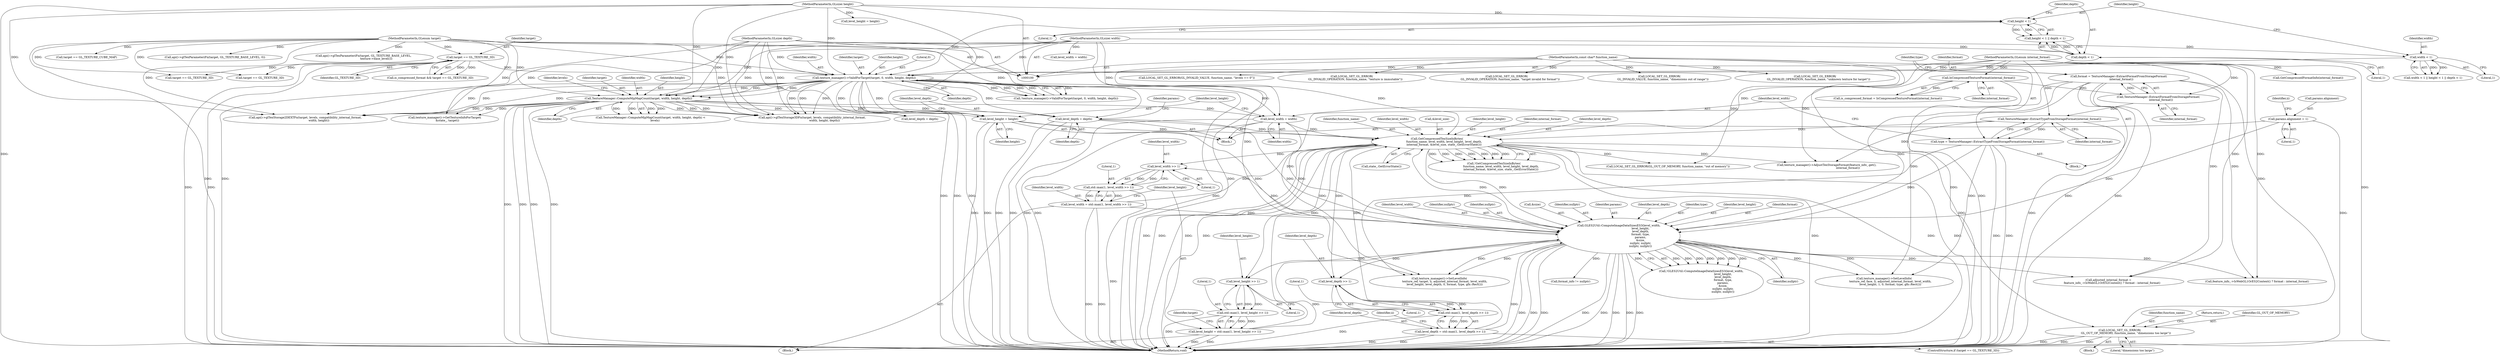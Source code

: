digraph "0_Chrome_385508dc888ef15d272cdd2705b17996abc519d6_0@pointer" {
"1000293" [label="(Call,LOCAL_SET_GL_ERROR(\n              GL_OUT_OF_MEMORY, function_name, \"dimensions too large\"))"];
"1000259" [label="(Call,GetCompressedTexSizeInBytes(\n                function_name, level_width, level_height, level_depth,\n                internal_format, &level_size, state_.GetErrorState()))"];
"1000108" [label="(MethodParameterIn,const char* function_name)"];
"1000301" [label="(Call,level_width = std::max(1, level_width >> 1))"];
"1000303" [label="(Call,std::max(1, level_width >> 1))"];
"1000305" [label="(Call,level_width >> 1)"];
"1000279" [label="(Call,GLES2Util::ComputeImageDataSizesES3(level_width,\n                                                 level_height,\n                                                 level_depth,\n                                                 format, type,\n                                                 params,\n                                                 &size,\n                                                 nullptr, nullptr,\n                                                 nullptr, nullptr))"];
"1000223" [label="(Call,level_width = width)"];
"1000154" [label="(Call,texture_manager()->ValidForTarget(target, 0, width, height, depth))"];
"1000128" [label="(Call,target == GL_TEXTURE_3D)"];
"1000101" [label="(MethodParameterIn,GLenum target)"];
"1000141" [label="(Call,width < 1)"];
"1000104" [label="(MethodParameterIn,GLsizei width)"];
"1000145" [label="(Call,height < 1)"];
"1000105" [label="(MethodParameterIn,GLsizei height)"];
"1000148" [label="(Call,depth < 1)"];
"1000106" [label="(MethodParameterIn,GLsizei depth)"];
"1000163" [label="(Call,TextureManager::ComputeMipMapCount(target, width, height, depth))"];
"1000308" [label="(Call,level_height = std::max(1, level_height >> 1))"];
"1000310" [label="(Call,std::max(1, level_height >> 1))"];
"1000312" [label="(Call,level_height >> 1)"];
"1000227" [label="(Call,level_height = height)"];
"1000231" [label="(Call,level_depth = depth)"];
"1000319" [label="(Call,level_depth = std::max(1, level_depth >> 1))"];
"1000321" [label="(Call,std::max(1, level_depth >> 1))"];
"1000323" [label="(Call,level_depth >> 1)"];
"1000212" [label="(Call,format = TextureManager::ExtractFormatFromStorageFormat(\n      internal_format))"];
"1000214" [label="(Call,TextureManager::ExtractFormatFromStorageFormat(\n      internal_format))"];
"1000123" [label="(Call,IsCompressedTextureFormat(internal_format))"];
"1000103" [label="(MethodParameterIn,GLenum internal_format)"];
"1000217" [label="(Call,type = TextureManager::ExtractTypeFromStorageFormat(internal_format))"];
"1000219" [label="(Call,TextureManager::ExtractTypeFromStorageFormat(internal_format))"];
"1000236" [label="(Call,params.alignment = 1)"];
"1000458" [label="(Call,texture_manager()->SetLevelInfo(\n              texture_ref, face, ii, adjusted_internal_format, level_width,\n              level_height, 1, 0, format, type, gfx::Rect()))"];
"1000109" [label="(Block,)"];
"1000124" [label="(Identifier,internal_format)"];
"1000415" [label="(Call,level_depth = depth)"];
"1000155" [label="(Identifier,target)"];
"1000259" [label="(Call,GetCompressedTexSizeInBytes(\n                function_name, level_width, level_height, level_depth,\n                internal_format, &level_size, state_.GetErrorState()))"];
"1000286" [label="(Call,&size)"];
"1000386" [label="(Call,api()->glTexStorage3DFn(target, levels, compatibility_internal_format,\n                            width, height, depth))"];
"1000499" [label="(Call,target == GL_TEXTURE_3D)"];
"1000310" [label="(Call,std::max(1, level_height >> 1))"];
"1000401" [label="(Call,api()->glTexParameteriFn(target, GL_TEXTURE_BASE_LEVEL,\n                             texture->base_level()))"];
"1000146" [label="(Identifier,height)"];
"1000296" [label="(Literal,\"dimensions too large\")"];
"1000311" [label="(Literal,1)"];
"1000213" [label="(Identifier,format)"];
"1000237" [label="(Call,params.alignment)"];
"1000321" [label="(Call,std::max(1, level_depth >> 1))"];
"1000305" [label="(Call,level_width >> 1)"];
"1000279" [label="(Call,GLES2Util::ComputeImageDataSizesES3(level_width,\n                                                 level_height,\n                                                 level_depth,\n                                                 format, type,\n                                                 params,\n                                                 &size,\n                                                 nullptr, nullptr,\n                                                 nullptr, nullptr))"];
"1000115" [label="(Call,LOCAL_SET_GL_ERROR(GL_INVALID_VALUE, function_name, \"levels == 0\"))"];
"1000317" [label="(Identifier,target)"];
"1000232" [label="(Identifier,level_depth)"];
"1000278" [label="(Call,!GLES2Util::ComputeImageDataSizesES3(level_width,\n                                                 level_height,\n                                                 level_depth,\n                                                 format, type,\n                                                 params,\n                                                 &size,\n                                                 nullptr, nullptr,\n                                                 nullptr, nullptr))"];
"1000104" [label="(MethodParameterIn,GLsizei width)"];
"1000291" [label="(Identifier,nullptr)"];
"1000227" [label="(Call,level_height = height)"];
"1000130" [label="(Identifier,GL_TEXTURE_3D)"];
"1000143" [label="(Literal,1)"];
"1000411" [label="(Call,level_height = height)"];
"1000513" [label="(MethodReturn,void)"];
"1000158" [label="(Identifier,height)"];
"1000322" [label="(Literal,1)"];
"1000236" [label="(Call,params.alignment = 1)"];
"1000220" [label="(Identifier,internal_format)"];
"1000140" [label="(Call,width < 1 || height < 1 || depth < 1)"];
"1000262" [label="(Identifier,level_height)"];
"1000250" [label="(Identifier,ii)"];
"1000218" [label="(Identifier,type)"];
"1000344" [label="(Call,GetCompressedFormatInfo(internal_format))"];
"1000323" [label="(Call,level_depth >> 1)"];
"1000264" [label="(Identifier,internal_format)"];
"1000301" [label="(Call,level_width = std::max(1, level_width >> 1))"];
"1000206" [label="(Call,LOCAL_SET_GL_ERROR(\n        GL_INVALID_OPERATION, function_name, \"texture is immutable\"))"];
"1000421" [label="(Call,feature_info_->IsWebGL1OrES2Context() ? format : internal_format)"];
"1000244" [label="(Identifier,ii)"];
"1000288" [label="(Identifier,nullptr)"];
"1000297" [label="(Return,return;)"];
"1000263" [label="(Identifier,level_depth)"];
"1000167" [label="(Identifier,depth)"];
"1000101" [label="(MethodParameterIn,GLenum target)"];
"1000285" [label="(Identifier,params)"];
"1000314" [label="(Literal,1)"];
"1000407" [label="(Call,level_width = width)"];
"1000105" [label="(MethodParameterIn,GLsizei height)"];
"1000282" [label="(Identifier,level_depth)"];
"1000284" [label="(Identifier,type)"];
"1000142" [label="(Identifier,width)"];
"1000153" [label="(Call,!texture_manager()->ValidForTarget(target, 0, width, height, depth))"];
"1000225" [label="(Identifier,width)"];
"1000304" [label="(Literal,1)"];
"1000212" [label="(Call,format = TextureManager::ExtractFormatFromStorageFormat(\n      internal_format))"];
"1000308" [label="(Call,level_height = std::max(1, level_height >> 1))"];
"1000163" [label="(Call,TextureManager::ComputeMipMapCount(target, width, height, depth))"];
"1000215" [label="(Identifier,internal_format)"];
"1000147" [label="(Literal,1)"];
"1000313" [label="(Identifier,level_height)"];
"1000141" [label="(Call,width < 1)"];
"1000148" [label="(Call,depth < 1)"];
"1000251" [label="(Block,)"];
"1000229" [label="(Identifier,height)"];
"1000307" [label="(Literal,1)"];
"1000103" [label="(MethodParameterIn,GLenum internal_format)"];
"1000224" [label="(Identifier,level_width)"];
"1000223" [label="(Call,level_width = width)"];
"1000132" [label="(Call,LOCAL_SET_GL_ERROR(\n        GL_INVALID_OPERATION, function_name, \"target invalid for format\"))"];
"1000170" [label="(Call,LOCAL_SET_GL_ERROR(\n        GL_INVALID_VALUE, function_name, \"dimensions out of range\"))"];
"1000128" [label="(Call,target == GL_TEXTURE_3D)"];
"1000150" [label="(Literal,1)"];
"1000214" [label="(Call,TextureManager::ExtractFormatFromStorageFormat(\n      internal_format))"];
"1000330" [label="(Call,LOCAL_SET_GL_ERROR(GL_OUT_OF_MEMORY, function_name, \"out of memory\"))"];
"1000303" [label="(Call,std::max(1, level_width >> 1))"];
"1000320" [label="(Identifier,level_depth)"];
"1000219" [label="(Call,TextureManager::ExtractTypeFromStorageFormat(internal_format))"];
"1000325" [label="(Literal,1)"];
"1000315" [label="(ControlStructure,if (target == GL_TEXTURE_3D))"];
"1000240" [label="(Literal,1)"];
"1000293" [label="(Call,LOCAL_SET_GL_ERROR(\n              GL_OUT_OF_MEMORY, function_name, \"dimensions too large\"))"];
"1000281" [label="(Identifier,level_height)"];
"1000165" [label="(Identifier,width)"];
"1000316" [label="(Call,target == GL_TEXTURE_3D)"];
"1000233" [label="(Identifier,depth)"];
"1000378" [label="(Call,api()->glTexStorage2DEXTFn(target, levels, compatibility_internal_format,\n                               width, height))"];
"1000156" [label="(Literal,0)"];
"1000302" [label="(Identifier,level_width)"];
"1000283" [label="(Identifier,format)"];
"1000312" [label="(Call,level_height >> 1)"];
"1000166" [label="(Identifier,height)"];
"1000280" [label="(Identifier,level_width)"];
"1000260" [label="(Identifier,function_name)"];
"1000221" [label="(Block,)"];
"1000217" [label="(Call,type = TextureManager::ExtractTypeFromStorageFormat(internal_format))"];
"1000162" [label="(Call,TextureManager::ComputeMipMapCount(target, width, height, depth) <\n          levels)"];
"1000294" [label="(Identifier,GL_OUT_OF_MEMORY)"];
"1000472" [label="(Call,texture_manager()->SetLevelInfo(\n            texture_ref, target, ii, adjusted_internal_format, level_width,\n            level_height, level_depth, 0, format, type, gfx::Rect()))"];
"1000178" [label="(Call,texture_manager()->GetTextureInfoForTarget(\n      &state_, target))"];
"1000289" [label="(Identifier,nullptr)"];
"1000261" [label="(Identifier,level_width)"];
"1000231" [label="(Call,level_depth = depth)"];
"1000309" [label="(Identifier,level_height)"];
"1000228" [label="(Identifier,level_height)"];
"1000186" [label="(Call,LOCAL_SET_GL_ERROR(\n        GL_INVALID_OPERATION, function_name, \"unknown texture for target\"))"];
"1000144" [label="(Call,height < 1 || depth < 1)"];
"1000290" [label="(Identifier,nullptr)"];
"1000129" [label="(Identifier,target)"];
"1000437" [label="(Call,target == GL_TEXTURE_CUBE_MAP)"];
"1000338" [label="(Call,texture_manager()->AdjustTexStorageFormat(feature_info_.get(),\n                                                internal_format))"];
"1000319" [label="(Call,level_depth = std::max(1, level_depth >> 1))"];
"1000238" [label="(Identifier,params)"];
"1000267" [label="(Call,state_.GetErrorState())"];
"1000157" [label="(Identifier,width)"];
"1000106" [label="(MethodParameterIn,GLsizei depth)"];
"1000295" [label="(Identifier,function_name)"];
"1000121" [label="(Call,is_compressed_format = IsCompressedTextureFormat(internal_format))"];
"1000348" [label="(Call,format_info != nullptr)"];
"1000419" [label="(Call,adjusted_internal_format =\n        feature_info_->IsWebGL1OrES2Context() ? format : internal_format)"];
"1000159" [label="(Identifier,depth)"];
"1000154" [label="(Call,texture_manager()->ValidForTarget(target, 0, width, height, depth))"];
"1000126" [label="(Call,is_compressed_format && target == GL_TEXTURE_3D)"];
"1000292" [label="(Block,)"];
"1000149" [label="(Identifier,depth)"];
"1000168" [label="(Identifier,levels)"];
"1000324" [label="(Identifier,level_depth)"];
"1000306" [label="(Identifier,level_width)"];
"1000369" [label="(Call,api()->glTexParameteriFn(target, GL_TEXTURE_BASE_LEVEL, 0))"];
"1000164" [label="(Identifier,target)"];
"1000265" [label="(Call,&level_size)"];
"1000123" [label="(Call,IsCompressedTextureFormat(internal_format))"];
"1000258" [label="(Call,!GetCompressedTexSizeInBytes(\n                function_name, level_width, level_height, level_depth,\n                internal_format, &level_size, state_.GetErrorState()))"];
"1000145" [label="(Call,height < 1)"];
"1000108" [label="(MethodParameterIn,const char* function_name)"];
"1000293" -> "1000292"  [label="AST: "];
"1000293" -> "1000296"  [label="CFG: "];
"1000294" -> "1000293"  [label="AST: "];
"1000295" -> "1000293"  [label="AST: "];
"1000296" -> "1000293"  [label="AST: "];
"1000297" -> "1000293"  [label="CFG: "];
"1000293" -> "1000513"  [label="DDG: "];
"1000293" -> "1000513"  [label="DDG: "];
"1000293" -> "1000513"  [label="DDG: "];
"1000259" -> "1000293"  [label="DDG: "];
"1000108" -> "1000293"  [label="DDG: "];
"1000259" -> "1000258"  [label="AST: "];
"1000259" -> "1000267"  [label="CFG: "];
"1000260" -> "1000259"  [label="AST: "];
"1000261" -> "1000259"  [label="AST: "];
"1000262" -> "1000259"  [label="AST: "];
"1000263" -> "1000259"  [label="AST: "];
"1000264" -> "1000259"  [label="AST: "];
"1000265" -> "1000259"  [label="AST: "];
"1000267" -> "1000259"  [label="AST: "];
"1000258" -> "1000259"  [label="CFG: "];
"1000259" -> "1000513"  [label="DDG: "];
"1000259" -> "1000513"  [label="DDG: "];
"1000259" -> "1000513"  [label="DDG: "];
"1000259" -> "1000513"  [label="DDG: "];
"1000259" -> "1000513"  [label="DDG: "];
"1000259" -> "1000513"  [label="DDG: "];
"1000259" -> "1000513"  [label="DDG: "];
"1000259" -> "1000258"  [label="DDG: "];
"1000259" -> "1000258"  [label="DDG: "];
"1000259" -> "1000258"  [label="DDG: "];
"1000259" -> "1000258"  [label="DDG: "];
"1000259" -> "1000258"  [label="DDG: "];
"1000259" -> "1000258"  [label="DDG: "];
"1000259" -> "1000258"  [label="DDG: "];
"1000108" -> "1000259"  [label="DDG: "];
"1000301" -> "1000259"  [label="DDG: "];
"1000223" -> "1000259"  [label="DDG: "];
"1000308" -> "1000259"  [label="DDG: "];
"1000227" -> "1000259"  [label="DDG: "];
"1000279" -> "1000259"  [label="DDG: "];
"1000231" -> "1000259"  [label="DDG: "];
"1000319" -> "1000259"  [label="DDG: "];
"1000219" -> "1000259"  [label="DDG: "];
"1000103" -> "1000259"  [label="DDG: "];
"1000259" -> "1000279"  [label="DDG: "];
"1000259" -> "1000305"  [label="DDG: "];
"1000259" -> "1000312"  [label="DDG: "];
"1000259" -> "1000323"  [label="DDG: "];
"1000259" -> "1000330"  [label="DDG: "];
"1000259" -> "1000338"  [label="DDG: "];
"1000108" -> "1000100"  [label="AST: "];
"1000108" -> "1000513"  [label="DDG: "];
"1000108" -> "1000115"  [label="DDG: "];
"1000108" -> "1000132"  [label="DDG: "];
"1000108" -> "1000170"  [label="DDG: "];
"1000108" -> "1000186"  [label="DDG: "];
"1000108" -> "1000206"  [label="DDG: "];
"1000108" -> "1000330"  [label="DDG: "];
"1000301" -> "1000251"  [label="AST: "];
"1000301" -> "1000303"  [label="CFG: "];
"1000302" -> "1000301"  [label="AST: "];
"1000303" -> "1000301"  [label="AST: "];
"1000309" -> "1000301"  [label="CFG: "];
"1000301" -> "1000513"  [label="DDG: "];
"1000301" -> "1000513"  [label="DDG: "];
"1000301" -> "1000279"  [label="DDG: "];
"1000303" -> "1000301"  [label="DDG: "];
"1000303" -> "1000301"  [label="DDG: "];
"1000303" -> "1000305"  [label="CFG: "];
"1000304" -> "1000303"  [label="AST: "];
"1000305" -> "1000303"  [label="AST: "];
"1000303" -> "1000513"  [label="DDG: "];
"1000305" -> "1000303"  [label="DDG: "];
"1000305" -> "1000303"  [label="DDG: "];
"1000305" -> "1000307"  [label="CFG: "];
"1000306" -> "1000305"  [label="AST: "];
"1000307" -> "1000305"  [label="AST: "];
"1000279" -> "1000305"  [label="DDG: "];
"1000279" -> "1000278"  [label="AST: "];
"1000279" -> "1000291"  [label="CFG: "];
"1000280" -> "1000279"  [label="AST: "];
"1000281" -> "1000279"  [label="AST: "];
"1000282" -> "1000279"  [label="AST: "];
"1000283" -> "1000279"  [label="AST: "];
"1000284" -> "1000279"  [label="AST: "];
"1000285" -> "1000279"  [label="AST: "];
"1000286" -> "1000279"  [label="AST: "];
"1000288" -> "1000279"  [label="AST: "];
"1000289" -> "1000279"  [label="AST: "];
"1000290" -> "1000279"  [label="AST: "];
"1000291" -> "1000279"  [label="AST: "];
"1000278" -> "1000279"  [label="CFG: "];
"1000279" -> "1000513"  [label="DDG: "];
"1000279" -> "1000513"  [label="DDG: "];
"1000279" -> "1000513"  [label="DDG: "];
"1000279" -> "1000513"  [label="DDG: "];
"1000279" -> "1000513"  [label="DDG: "];
"1000279" -> "1000513"  [label="DDG: "];
"1000279" -> "1000513"  [label="DDG: "];
"1000279" -> "1000513"  [label="DDG: "];
"1000279" -> "1000278"  [label="DDG: "];
"1000279" -> "1000278"  [label="DDG: "];
"1000279" -> "1000278"  [label="DDG: "];
"1000279" -> "1000278"  [label="DDG: "];
"1000279" -> "1000278"  [label="DDG: "];
"1000279" -> "1000278"  [label="DDG: "];
"1000279" -> "1000278"  [label="DDG: "];
"1000279" -> "1000278"  [label="DDG: "];
"1000223" -> "1000279"  [label="DDG: "];
"1000308" -> "1000279"  [label="DDG: "];
"1000227" -> "1000279"  [label="DDG: "];
"1000231" -> "1000279"  [label="DDG: "];
"1000319" -> "1000279"  [label="DDG: "];
"1000212" -> "1000279"  [label="DDG: "];
"1000217" -> "1000279"  [label="DDG: "];
"1000236" -> "1000279"  [label="DDG: "];
"1000279" -> "1000312"  [label="DDG: "];
"1000279" -> "1000323"  [label="DDG: "];
"1000279" -> "1000348"  [label="DDG: "];
"1000279" -> "1000419"  [label="DDG: "];
"1000279" -> "1000421"  [label="DDG: "];
"1000279" -> "1000458"  [label="DDG: "];
"1000279" -> "1000458"  [label="DDG: "];
"1000279" -> "1000472"  [label="DDG: "];
"1000279" -> "1000472"  [label="DDG: "];
"1000223" -> "1000221"  [label="AST: "];
"1000223" -> "1000225"  [label="CFG: "];
"1000224" -> "1000223"  [label="AST: "];
"1000225" -> "1000223"  [label="AST: "];
"1000228" -> "1000223"  [label="CFG: "];
"1000223" -> "1000513"  [label="DDG: "];
"1000223" -> "1000513"  [label="DDG: "];
"1000154" -> "1000223"  [label="DDG: "];
"1000163" -> "1000223"  [label="DDG: "];
"1000104" -> "1000223"  [label="DDG: "];
"1000154" -> "1000153"  [label="AST: "];
"1000154" -> "1000159"  [label="CFG: "];
"1000155" -> "1000154"  [label="AST: "];
"1000156" -> "1000154"  [label="AST: "];
"1000157" -> "1000154"  [label="AST: "];
"1000158" -> "1000154"  [label="AST: "];
"1000159" -> "1000154"  [label="AST: "];
"1000153" -> "1000154"  [label="CFG: "];
"1000154" -> "1000513"  [label="DDG: "];
"1000154" -> "1000513"  [label="DDG: "];
"1000154" -> "1000513"  [label="DDG: "];
"1000154" -> "1000513"  [label="DDG: "];
"1000154" -> "1000153"  [label="DDG: "];
"1000154" -> "1000153"  [label="DDG: "];
"1000154" -> "1000153"  [label="DDG: "];
"1000154" -> "1000153"  [label="DDG: "];
"1000154" -> "1000153"  [label="DDG: "];
"1000128" -> "1000154"  [label="DDG: "];
"1000101" -> "1000154"  [label="DDG: "];
"1000141" -> "1000154"  [label="DDG: "];
"1000104" -> "1000154"  [label="DDG: "];
"1000145" -> "1000154"  [label="DDG: "];
"1000105" -> "1000154"  [label="DDG: "];
"1000148" -> "1000154"  [label="DDG: "];
"1000106" -> "1000154"  [label="DDG: "];
"1000154" -> "1000163"  [label="DDG: "];
"1000154" -> "1000163"  [label="DDG: "];
"1000154" -> "1000163"  [label="DDG: "];
"1000154" -> "1000163"  [label="DDG: "];
"1000154" -> "1000178"  [label="DDG: "];
"1000154" -> "1000227"  [label="DDG: "];
"1000154" -> "1000231"  [label="DDG: "];
"1000154" -> "1000378"  [label="DDG: "];
"1000154" -> "1000378"  [label="DDG: "];
"1000154" -> "1000386"  [label="DDG: "];
"1000154" -> "1000386"  [label="DDG: "];
"1000154" -> "1000386"  [label="DDG: "];
"1000154" -> "1000415"  [label="DDG: "];
"1000128" -> "1000126"  [label="AST: "];
"1000128" -> "1000130"  [label="CFG: "];
"1000129" -> "1000128"  [label="AST: "];
"1000130" -> "1000128"  [label="AST: "];
"1000126" -> "1000128"  [label="CFG: "];
"1000128" -> "1000513"  [label="DDG: "];
"1000128" -> "1000513"  [label="DDG: "];
"1000128" -> "1000126"  [label="DDG: "];
"1000128" -> "1000126"  [label="DDG: "];
"1000101" -> "1000128"  [label="DDG: "];
"1000128" -> "1000316"  [label="DDG: "];
"1000128" -> "1000499"  [label="DDG: "];
"1000101" -> "1000100"  [label="AST: "];
"1000101" -> "1000513"  [label="DDG: "];
"1000101" -> "1000163"  [label="DDG: "];
"1000101" -> "1000178"  [label="DDG: "];
"1000101" -> "1000316"  [label="DDG: "];
"1000101" -> "1000369"  [label="DDG: "];
"1000101" -> "1000378"  [label="DDG: "];
"1000101" -> "1000386"  [label="DDG: "];
"1000101" -> "1000401"  [label="DDG: "];
"1000101" -> "1000437"  [label="DDG: "];
"1000101" -> "1000472"  [label="DDG: "];
"1000101" -> "1000499"  [label="DDG: "];
"1000141" -> "1000140"  [label="AST: "];
"1000141" -> "1000143"  [label="CFG: "];
"1000142" -> "1000141"  [label="AST: "];
"1000143" -> "1000141"  [label="AST: "];
"1000146" -> "1000141"  [label="CFG: "];
"1000140" -> "1000141"  [label="CFG: "];
"1000141" -> "1000140"  [label="DDG: "];
"1000141" -> "1000140"  [label="DDG: "];
"1000104" -> "1000141"  [label="DDG: "];
"1000104" -> "1000100"  [label="AST: "];
"1000104" -> "1000513"  [label="DDG: "];
"1000104" -> "1000163"  [label="DDG: "];
"1000104" -> "1000378"  [label="DDG: "];
"1000104" -> "1000386"  [label="DDG: "];
"1000104" -> "1000407"  [label="DDG: "];
"1000145" -> "1000144"  [label="AST: "];
"1000145" -> "1000147"  [label="CFG: "];
"1000146" -> "1000145"  [label="AST: "];
"1000147" -> "1000145"  [label="AST: "];
"1000149" -> "1000145"  [label="CFG: "];
"1000144" -> "1000145"  [label="CFG: "];
"1000145" -> "1000144"  [label="DDG: "];
"1000145" -> "1000144"  [label="DDG: "];
"1000105" -> "1000145"  [label="DDG: "];
"1000105" -> "1000100"  [label="AST: "];
"1000105" -> "1000513"  [label="DDG: "];
"1000105" -> "1000163"  [label="DDG: "];
"1000105" -> "1000227"  [label="DDG: "];
"1000105" -> "1000378"  [label="DDG: "];
"1000105" -> "1000386"  [label="DDG: "];
"1000105" -> "1000411"  [label="DDG: "];
"1000148" -> "1000144"  [label="AST: "];
"1000148" -> "1000150"  [label="CFG: "];
"1000149" -> "1000148"  [label="AST: "];
"1000150" -> "1000148"  [label="AST: "];
"1000144" -> "1000148"  [label="CFG: "];
"1000148" -> "1000144"  [label="DDG: "];
"1000148" -> "1000144"  [label="DDG: "];
"1000106" -> "1000148"  [label="DDG: "];
"1000106" -> "1000100"  [label="AST: "];
"1000106" -> "1000513"  [label="DDG: "];
"1000106" -> "1000163"  [label="DDG: "];
"1000106" -> "1000231"  [label="DDG: "];
"1000106" -> "1000386"  [label="DDG: "];
"1000106" -> "1000415"  [label="DDG: "];
"1000163" -> "1000162"  [label="AST: "];
"1000163" -> "1000167"  [label="CFG: "];
"1000164" -> "1000163"  [label="AST: "];
"1000165" -> "1000163"  [label="AST: "];
"1000166" -> "1000163"  [label="AST: "];
"1000167" -> "1000163"  [label="AST: "];
"1000168" -> "1000163"  [label="CFG: "];
"1000163" -> "1000513"  [label="DDG: "];
"1000163" -> "1000513"  [label="DDG: "];
"1000163" -> "1000513"  [label="DDG: "];
"1000163" -> "1000513"  [label="DDG: "];
"1000163" -> "1000162"  [label="DDG: "];
"1000163" -> "1000162"  [label="DDG: "];
"1000163" -> "1000162"  [label="DDG: "];
"1000163" -> "1000162"  [label="DDG: "];
"1000163" -> "1000178"  [label="DDG: "];
"1000163" -> "1000227"  [label="DDG: "];
"1000163" -> "1000231"  [label="DDG: "];
"1000163" -> "1000378"  [label="DDG: "];
"1000163" -> "1000378"  [label="DDG: "];
"1000163" -> "1000386"  [label="DDG: "];
"1000163" -> "1000386"  [label="DDG: "];
"1000163" -> "1000386"  [label="DDG: "];
"1000163" -> "1000415"  [label="DDG: "];
"1000308" -> "1000251"  [label="AST: "];
"1000308" -> "1000310"  [label="CFG: "];
"1000309" -> "1000308"  [label="AST: "];
"1000310" -> "1000308"  [label="AST: "];
"1000317" -> "1000308"  [label="CFG: "];
"1000308" -> "1000513"  [label="DDG: "];
"1000308" -> "1000513"  [label="DDG: "];
"1000310" -> "1000308"  [label="DDG: "];
"1000310" -> "1000308"  [label="DDG: "];
"1000310" -> "1000312"  [label="CFG: "];
"1000311" -> "1000310"  [label="AST: "];
"1000312" -> "1000310"  [label="AST: "];
"1000310" -> "1000513"  [label="DDG: "];
"1000312" -> "1000310"  [label="DDG: "];
"1000312" -> "1000310"  [label="DDG: "];
"1000312" -> "1000314"  [label="CFG: "];
"1000313" -> "1000312"  [label="AST: "];
"1000314" -> "1000312"  [label="AST: "];
"1000227" -> "1000221"  [label="AST: "];
"1000227" -> "1000229"  [label="CFG: "];
"1000228" -> "1000227"  [label="AST: "];
"1000229" -> "1000227"  [label="AST: "];
"1000232" -> "1000227"  [label="CFG: "];
"1000227" -> "1000513"  [label="DDG: "];
"1000227" -> "1000513"  [label="DDG: "];
"1000231" -> "1000221"  [label="AST: "];
"1000231" -> "1000233"  [label="CFG: "];
"1000232" -> "1000231"  [label="AST: "];
"1000233" -> "1000231"  [label="AST: "];
"1000238" -> "1000231"  [label="CFG: "];
"1000231" -> "1000513"  [label="DDG: "];
"1000231" -> "1000513"  [label="DDG: "];
"1000319" -> "1000315"  [label="AST: "];
"1000319" -> "1000321"  [label="CFG: "];
"1000320" -> "1000319"  [label="AST: "];
"1000321" -> "1000319"  [label="AST: "];
"1000250" -> "1000319"  [label="CFG: "];
"1000319" -> "1000513"  [label="DDG: "];
"1000319" -> "1000513"  [label="DDG: "];
"1000321" -> "1000319"  [label="DDG: "];
"1000321" -> "1000319"  [label="DDG: "];
"1000321" -> "1000323"  [label="CFG: "];
"1000322" -> "1000321"  [label="AST: "];
"1000323" -> "1000321"  [label="AST: "];
"1000321" -> "1000513"  [label="DDG: "];
"1000323" -> "1000321"  [label="DDG: "];
"1000323" -> "1000321"  [label="DDG: "];
"1000323" -> "1000325"  [label="CFG: "];
"1000324" -> "1000323"  [label="AST: "];
"1000325" -> "1000323"  [label="AST: "];
"1000212" -> "1000109"  [label="AST: "];
"1000212" -> "1000214"  [label="CFG: "];
"1000213" -> "1000212"  [label="AST: "];
"1000214" -> "1000212"  [label="AST: "];
"1000218" -> "1000212"  [label="CFG: "];
"1000212" -> "1000513"  [label="DDG: "];
"1000212" -> "1000513"  [label="DDG: "];
"1000214" -> "1000212"  [label="DDG: "];
"1000212" -> "1000419"  [label="DDG: "];
"1000212" -> "1000421"  [label="DDG: "];
"1000212" -> "1000458"  [label="DDG: "];
"1000212" -> "1000472"  [label="DDG: "];
"1000214" -> "1000215"  [label="CFG: "];
"1000215" -> "1000214"  [label="AST: "];
"1000123" -> "1000214"  [label="DDG: "];
"1000103" -> "1000214"  [label="DDG: "];
"1000214" -> "1000219"  [label="DDG: "];
"1000123" -> "1000121"  [label="AST: "];
"1000123" -> "1000124"  [label="CFG: "];
"1000124" -> "1000123"  [label="AST: "];
"1000121" -> "1000123"  [label="CFG: "];
"1000123" -> "1000513"  [label="DDG: "];
"1000123" -> "1000121"  [label="DDG: "];
"1000103" -> "1000123"  [label="DDG: "];
"1000103" -> "1000100"  [label="AST: "];
"1000103" -> "1000513"  [label="DDG: "];
"1000103" -> "1000219"  [label="DDG: "];
"1000103" -> "1000338"  [label="DDG: "];
"1000103" -> "1000344"  [label="DDG: "];
"1000103" -> "1000419"  [label="DDG: "];
"1000103" -> "1000421"  [label="DDG: "];
"1000217" -> "1000109"  [label="AST: "];
"1000217" -> "1000219"  [label="CFG: "];
"1000218" -> "1000217"  [label="AST: "];
"1000219" -> "1000217"  [label="AST: "];
"1000224" -> "1000217"  [label="CFG: "];
"1000217" -> "1000513"  [label="DDG: "];
"1000217" -> "1000513"  [label="DDG: "];
"1000219" -> "1000217"  [label="DDG: "];
"1000217" -> "1000458"  [label="DDG: "];
"1000217" -> "1000472"  [label="DDG: "];
"1000219" -> "1000220"  [label="CFG: "];
"1000220" -> "1000219"  [label="AST: "];
"1000219" -> "1000513"  [label="DDG: "];
"1000219" -> "1000338"  [label="DDG: "];
"1000236" -> "1000221"  [label="AST: "];
"1000236" -> "1000240"  [label="CFG: "];
"1000237" -> "1000236"  [label="AST: "];
"1000240" -> "1000236"  [label="AST: "];
"1000244" -> "1000236"  [label="CFG: "];
"1000236" -> "1000513"  [label="DDG: "];
}
